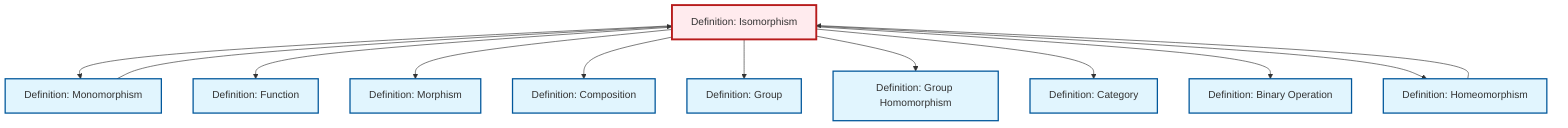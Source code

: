 graph TD
    classDef definition fill:#e1f5fe,stroke:#01579b,stroke-width:2px
    classDef theorem fill:#f3e5f5,stroke:#4a148c,stroke-width:2px
    classDef axiom fill:#fff3e0,stroke:#e65100,stroke-width:2px
    classDef example fill:#e8f5e9,stroke:#1b5e20,stroke-width:2px
    classDef current fill:#ffebee,stroke:#b71c1c,stroke-width:3px
    def-binary-operation["Definition: Binary Operation"]:::definition
    def-homomorphism["Definition: Group Homomorphism"]:::definition
    def-morphism["Definition: Morphism"]:::definition
    def-isomorphism["Definition: Isomorphism"]:::definition
    def-composition["Definition: Composition"]:::definition
    def-category["Definition: Category"]:::definition
    def-monomorphism["Definition: Monomorphism"]:::definition
    def-homeomorphism["Definition: Homeomorphism"]:::definition
    def-group["Definition: Group"]:::definition
    def-function["Definition: Function"]:::definition
    def-homeomorphism --> def-isomorphism
    def-isomorphism --> def-monomorphism
    def-isomorphism --> def-function
    def-isomorphism --> def-morphism
    def-isomorphism --> def-composition
    def-isomorphism --> def-group
    def-isomorphism --> def-homomorphism
    def-monomorphism --> def-isomorphism
    def-isomorphism --> def-category
    def-isomorphism --> def-binary-operation
    def-isomorphism --> def-homeomorphism
    class def-isomorphism current